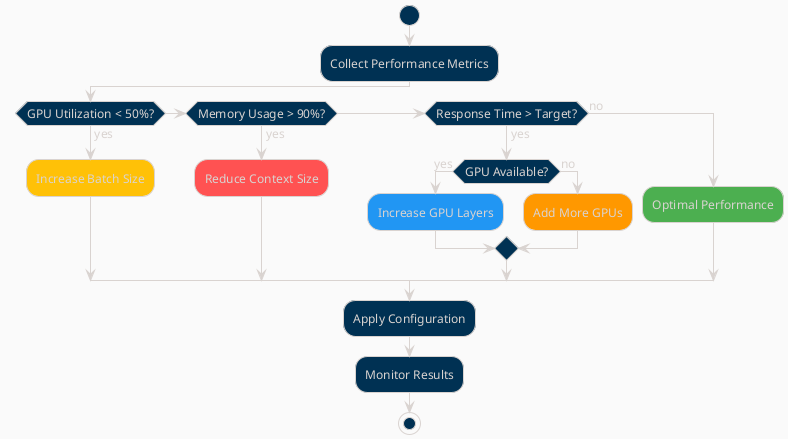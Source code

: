 @startuml
!theme blueprint
skinparam backgroundColor #FAFAFA
skinparam defaultFontSize 12

start

:Collect Performance Metrics;

if (GPU Utilization < 50%?) then (yes)
    #FFC107:Increase Batch Size;
else if (Memory Usage > 90%?) then (yes)
    #FF5252:Reduce Context Size;
else if (Response Time > Target?) then (yes)
    if (GPU Available?) then (yes)
        #2196F3:Increase GPU Layers;
    else (no)
        #FF9800:Add More GPUs;
    endif
else (no)
    #4CAF50:Optimal Performance;
endif

:Apply Configuration;
:Monitor Results;

stop

@enduml